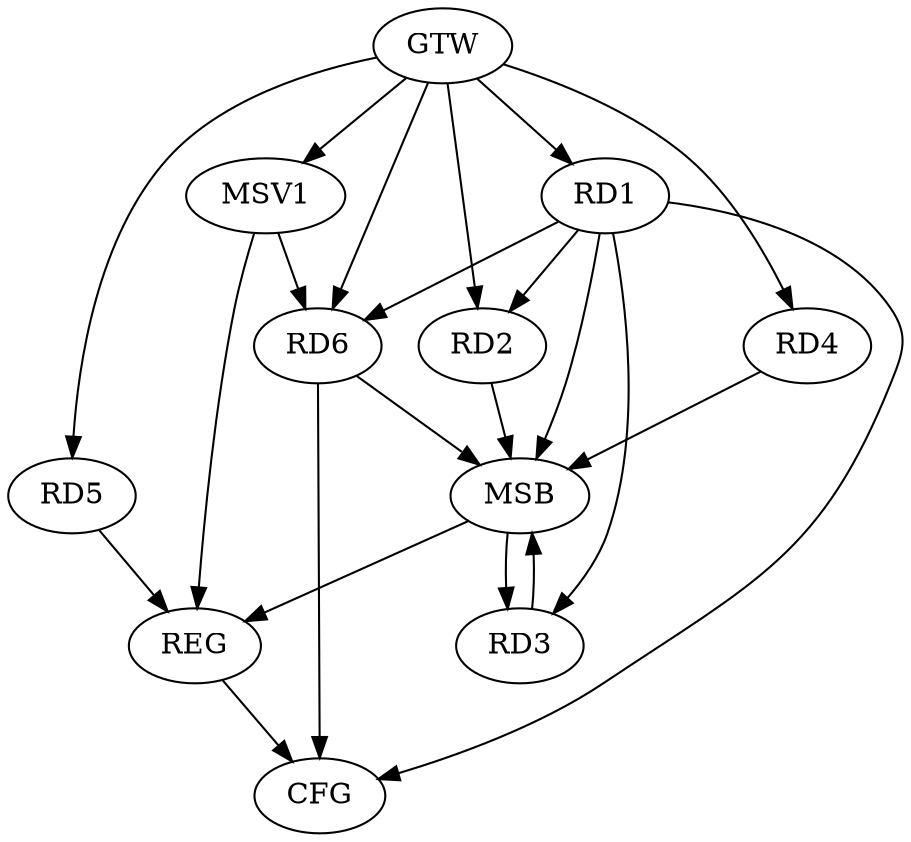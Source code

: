 strict digraph G {
  RD1 [ label="RD1" ];
  RD2 [ label="RD2" ];
  RD3 [ label="RD3" ];
  RD4 [ label="RD4" ];
  RD5 [ label="RD5" ];
  RD6 [ label="RD6" ];
  GTW [ label="GTW" ];
  REG [ label="REG" ];
  MSB [ label="MSB" ];
  CFG [ label="CFG" ];
  MSV1 [ label="MSV1" ];
  GTW -> RD1;
  GTW -> RD2;
  GTW -> RD4;
  GTW -> RD5;
  GTW -> RD6;
  RD5 -> REG;
  RD1 -> MSB;
  MSB -> REG;
  RD2 -> MSB;
  RD3 -> MSB;
  RD4 -> MSB;
  MSB -> RD3;
  RD6 -> MSB;
  RD6 -> CFG;
  RD1 -> CFG;
  REG -> CFG;
  RD1 -> RD3;
  RD1 -> RD6;
  RD1 -> RD2;
  MSV1 -> RD6;
  GTW -> MSV1;
  MSV1 -> REG;
}
